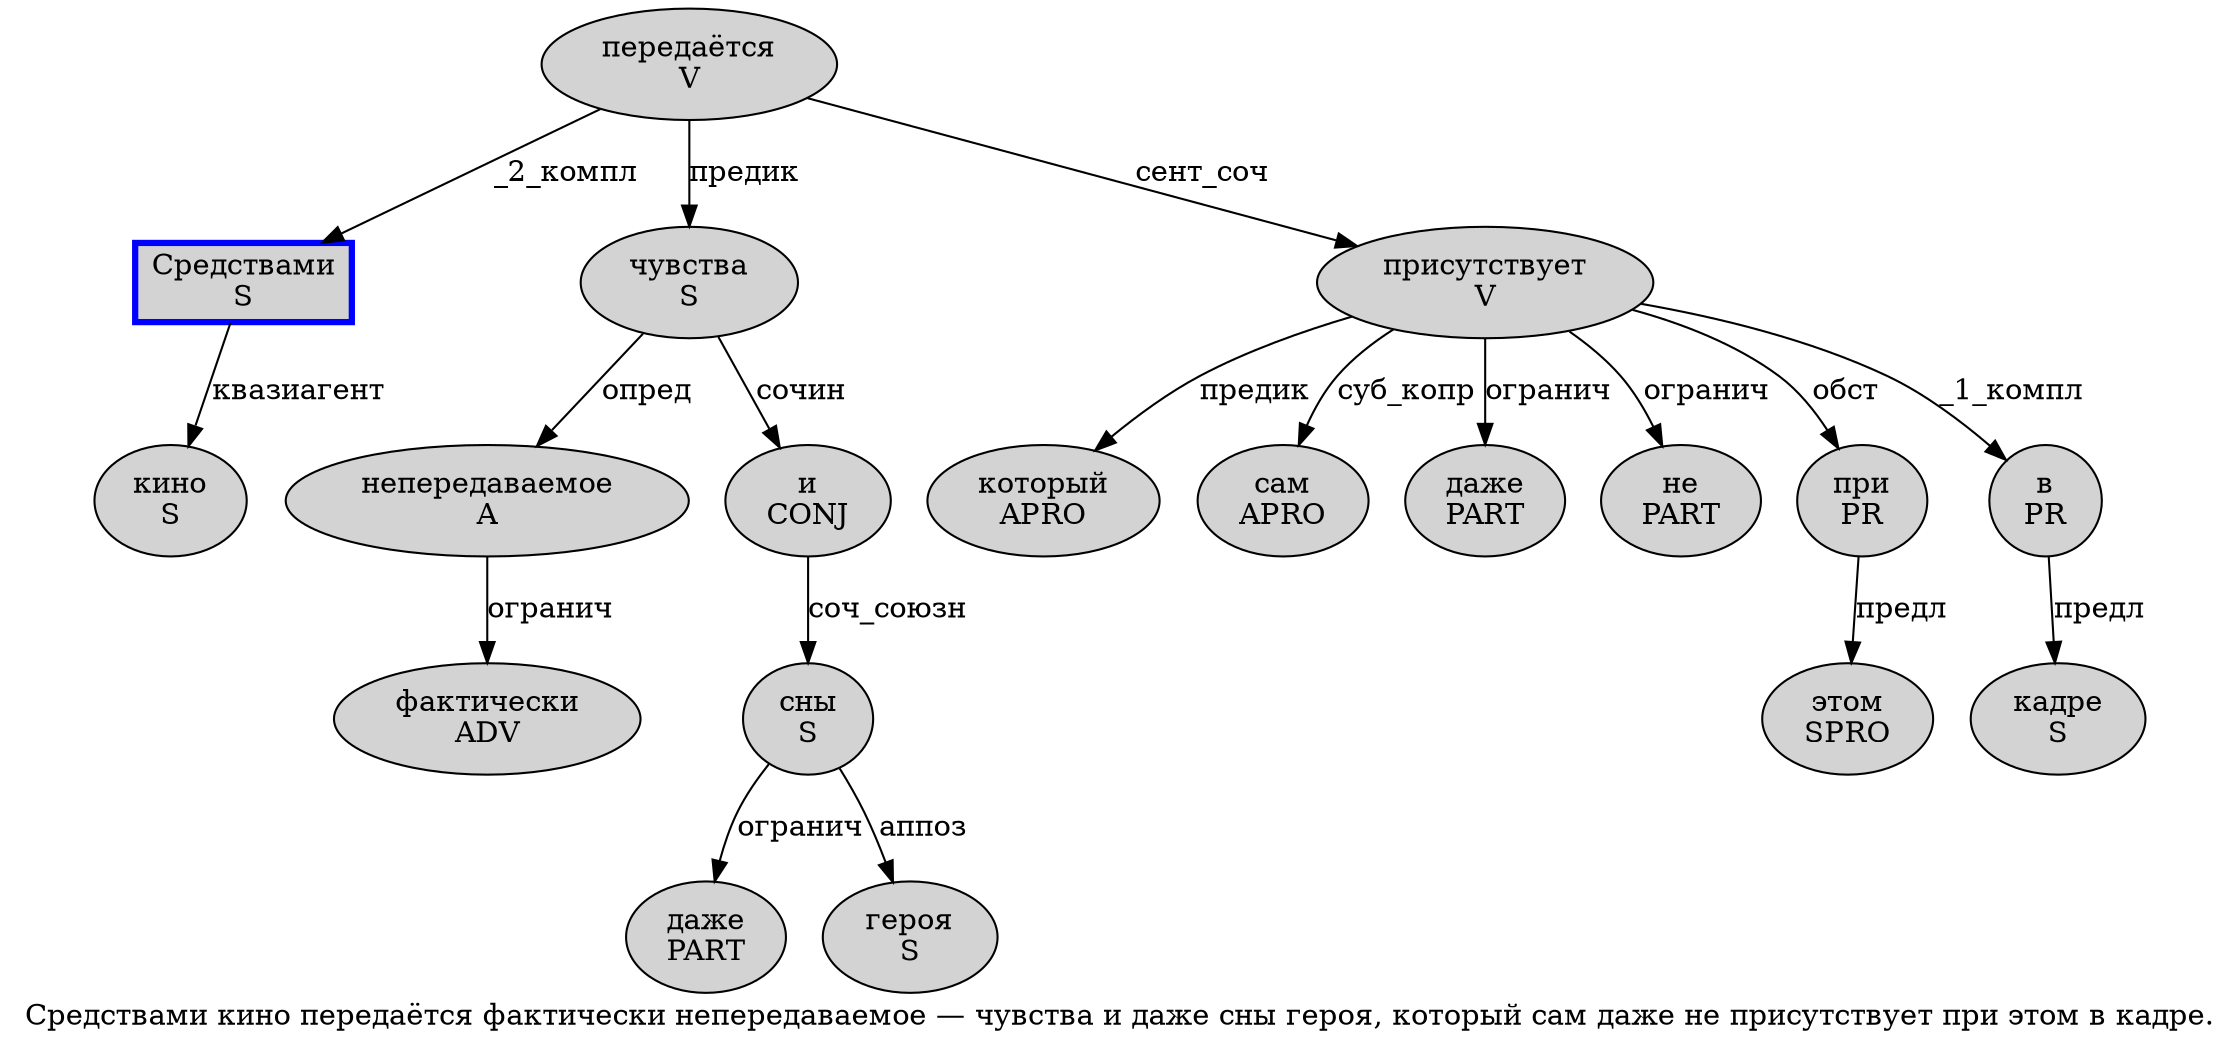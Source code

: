 digraph SENTENCE_2203 {
	graph [label="Средствами кино передаётся фактически непередаваемое — чувства и даже сны героя, который сам даже не присутствует при этом в кадре."]
	node [style=filled]
		0 [label="Средствами
S" color=blue fillcolor=lightgray penwidth=3 shape=box]
		1 [label="кино
S" color="" fillcolor=lightgray penwidth=1 shape=ellipse]
		2 [label="передаётся
V" color="" fillcolor=lightgray penwidth=1 shape=ellipse]
		3 [label="фактически
ADV" color="" fillcolor=lightgray penwidth=1 shape=ellipse]
		4 [label="непередаваемое
A" color="" fillcolor=lightgray penwidth=1 shape=ellipse]
		6 [label="чувства
S" color="" fillcolor=lightgray penwidth=1 shape=ellipse]
		7 [label="и
CONJ" color="" fillcolor=lightgray penwidth=1 shape=ellipse]
		8 [label="даже
PART" color="" fillcolor=lightgray penwidth=1 shape=ellipse]
		9 [label="сны
S" color="" fillcolor=lightgray penwidth=1 shape=ellipse]
		10 [label="героя
S" color="" fillcolor=lightgray penwidth=1 shape=ellipse]
		12 [label="который
APRO" color="" fillcolor=lightgray penwidth=1 shape=ellipse]
		13 [label="сам
APRO" color="" fillcolor=lightgray penwidth=1 shape=ellipse]
		14 [label="даже
PART" color="" fillcolor=lightgray penwidth=1 shape=ellipse]
		15 [label="не
PART" color="" fillcolor=lightgray penwidth=1 shape=ellipse]
		16 [label="присутствует
V" color="" fillcolor=lightgray penwidth=1 shape=ellipse]
		17 [label="при
PR" color="" fillcolor=lightgray penwidth=1 shape=ellipse]
		18 [label="этом
SPRO" color="" fillcolor=lightgray penwidth=1 shape=ellipse]
		19 [label="в
PR" color="" fillcolor=lightgray penwidth=1 shape=ellipse]
		20 [label="кадре
S" color="" fillcolor=lightgray penwidth=1 shape=ellipse]
			0 -> 1 [label="квазиагент"]
			16 -> 12 [label="предик"]
			16 -> 13 [label="суб_копр"]
			16 -> 14 [label="огранич"]
			16 -> 15 [label="огранич"]
			16 -> 17 [label="обст"]
			16 -> 19 [label="_1_компл"]
			6 -> 4 [label="опред"]
			6 -> 7 [label="сочин"]
			7 -> 9 [label="соч_союзн"]
			9 -> 8 [label="огранич"]
			9 -> 10 [label="аппоз"]
			2 -> 0 [label="_2_компл"]
			2 -> 6 [label="предик"]
			2 -> 16 [label="сент_соч"]
			4 -> 3 [label="огранич"]
			17 -> 18 [label="предл"]
			19 -> 20 [label="предл"]
}